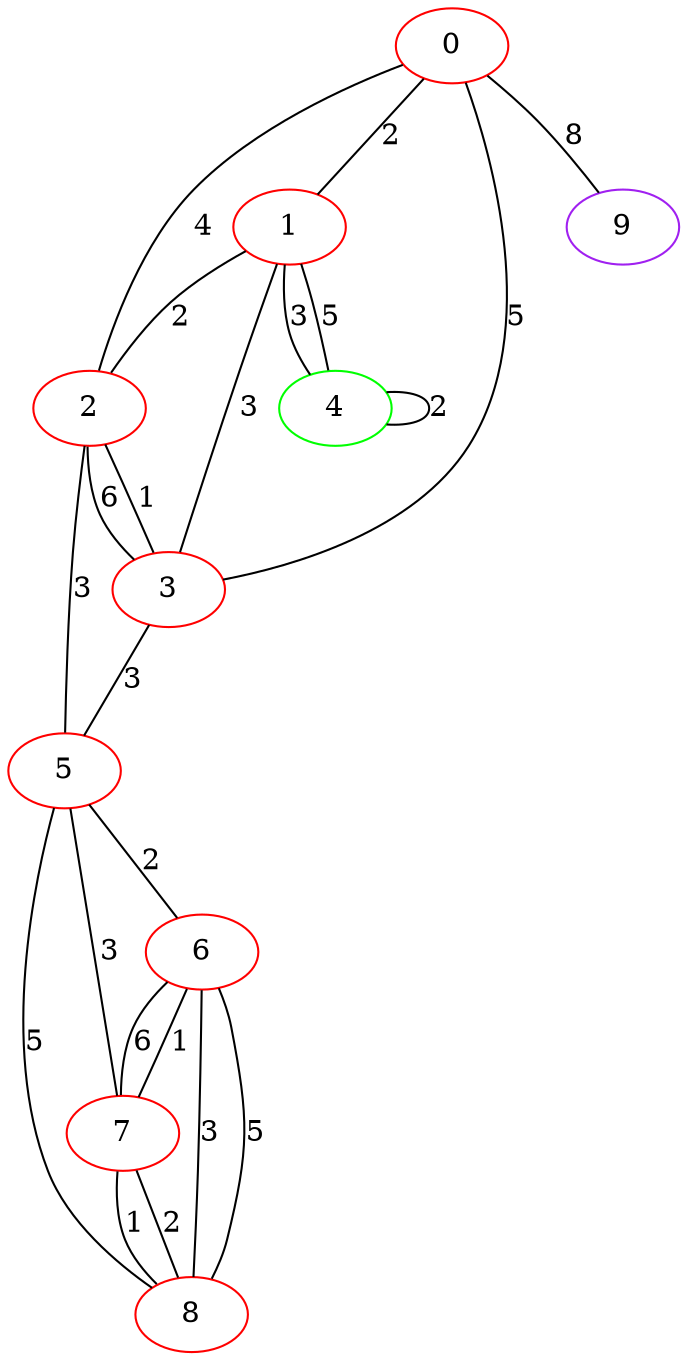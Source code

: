 graph "" {
0 [color=red, weight=1];
1 [color=red, weight=1];
2 [color=red, weight=1];
3 [color=red, weight=1];
4 [color=green, weight=2];
5 [color=red, weight=1];
6 [color=red, weight=1];
7 [color=red, weight=1];
8 [color=red, weight=1];
9 [color=purple, weight=4];
0 -- 1  [key=0, label=2];
0 -- 2  [key=0, label=4];
0 -- 3  [key=0, label=5];
0 -- 9  [key=0, label=8];
1 -- 2  [key=0, label=2];
1 -- 3  [key=0, label=3];
1 -- 4  [key=0, label=5];
1 -- 4  [key=1, label=3];
2 -- 3  [key=0, label=1];
2 -- 3  [key=1, label=6];
2 -- 5  [key=0, label=3];
3 -- 5  [key=0, label=3];
4 -- 4  [key=0, label=2];
5 -- 8  [key=0, label=5];
5 -- 6  [key=0, label=2];
5 -- 7  [key=0, label=3];
6 -- 8  [key=0, label=3];
6 -- 8  [key=1, label=5];
6 -- 7  [key=0, label=1];
6 -- 7  [key=1, label=6];
7 -- 8  [key=0, label=2];
7 -- 8  [key=1, label=1];
}
